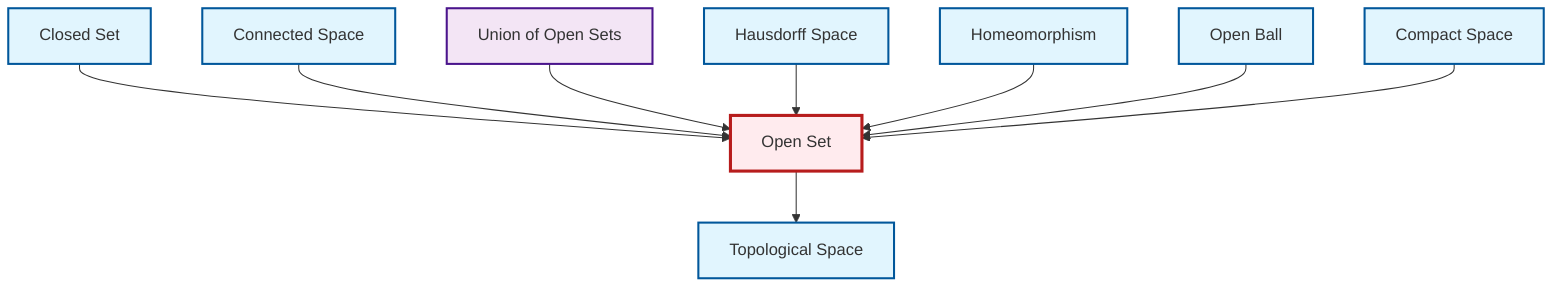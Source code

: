 graph TD
    classDef definition fill:#e1f5fe,stroke:#01579b,stroke-width:2px
    classDef theorem fill:#f3e5f5,stroke:#4a148c,stroke-width:2px
    classDef axiom fill:#fff3e0,stroke:#e65100,stroke-width:2px
    classDef example fill:#e8f5e9,stroke:#1b5e20,stroke-width:2px
    classDef current fill:#ffebee,stroke:#b71c1c,stroke-width:3px
    def-compact["Compact Space"]:::definition
    def-closed-set["Closed Set"]:::definition
    def-connected["Connected Space"]:::definition
    thm-union-open-sets["Union of Open Sets"]:::theorem
    def-open-set["Open Set"]:::definition
    def-topological-space["Topological Space"]:::definition
    def-open-ball["Open Ball"]:::definition
    def-hausdorff["Hausdorff Space"]:::definition
    def-homeomorphism["Homeomorphism"]:::definition
    def-closed-set --> def-open-set
    def-connected --> def-open-set
    thm-union-open-sets --> def-open-set
    def-hausdorff --> def-open-set
    def-homeomorphism --> def-open-set
    def-open-ball --> def-open-set
    def-compact --> def-open-set
    def-open-set --> def-topological-space
    class def-open-set current